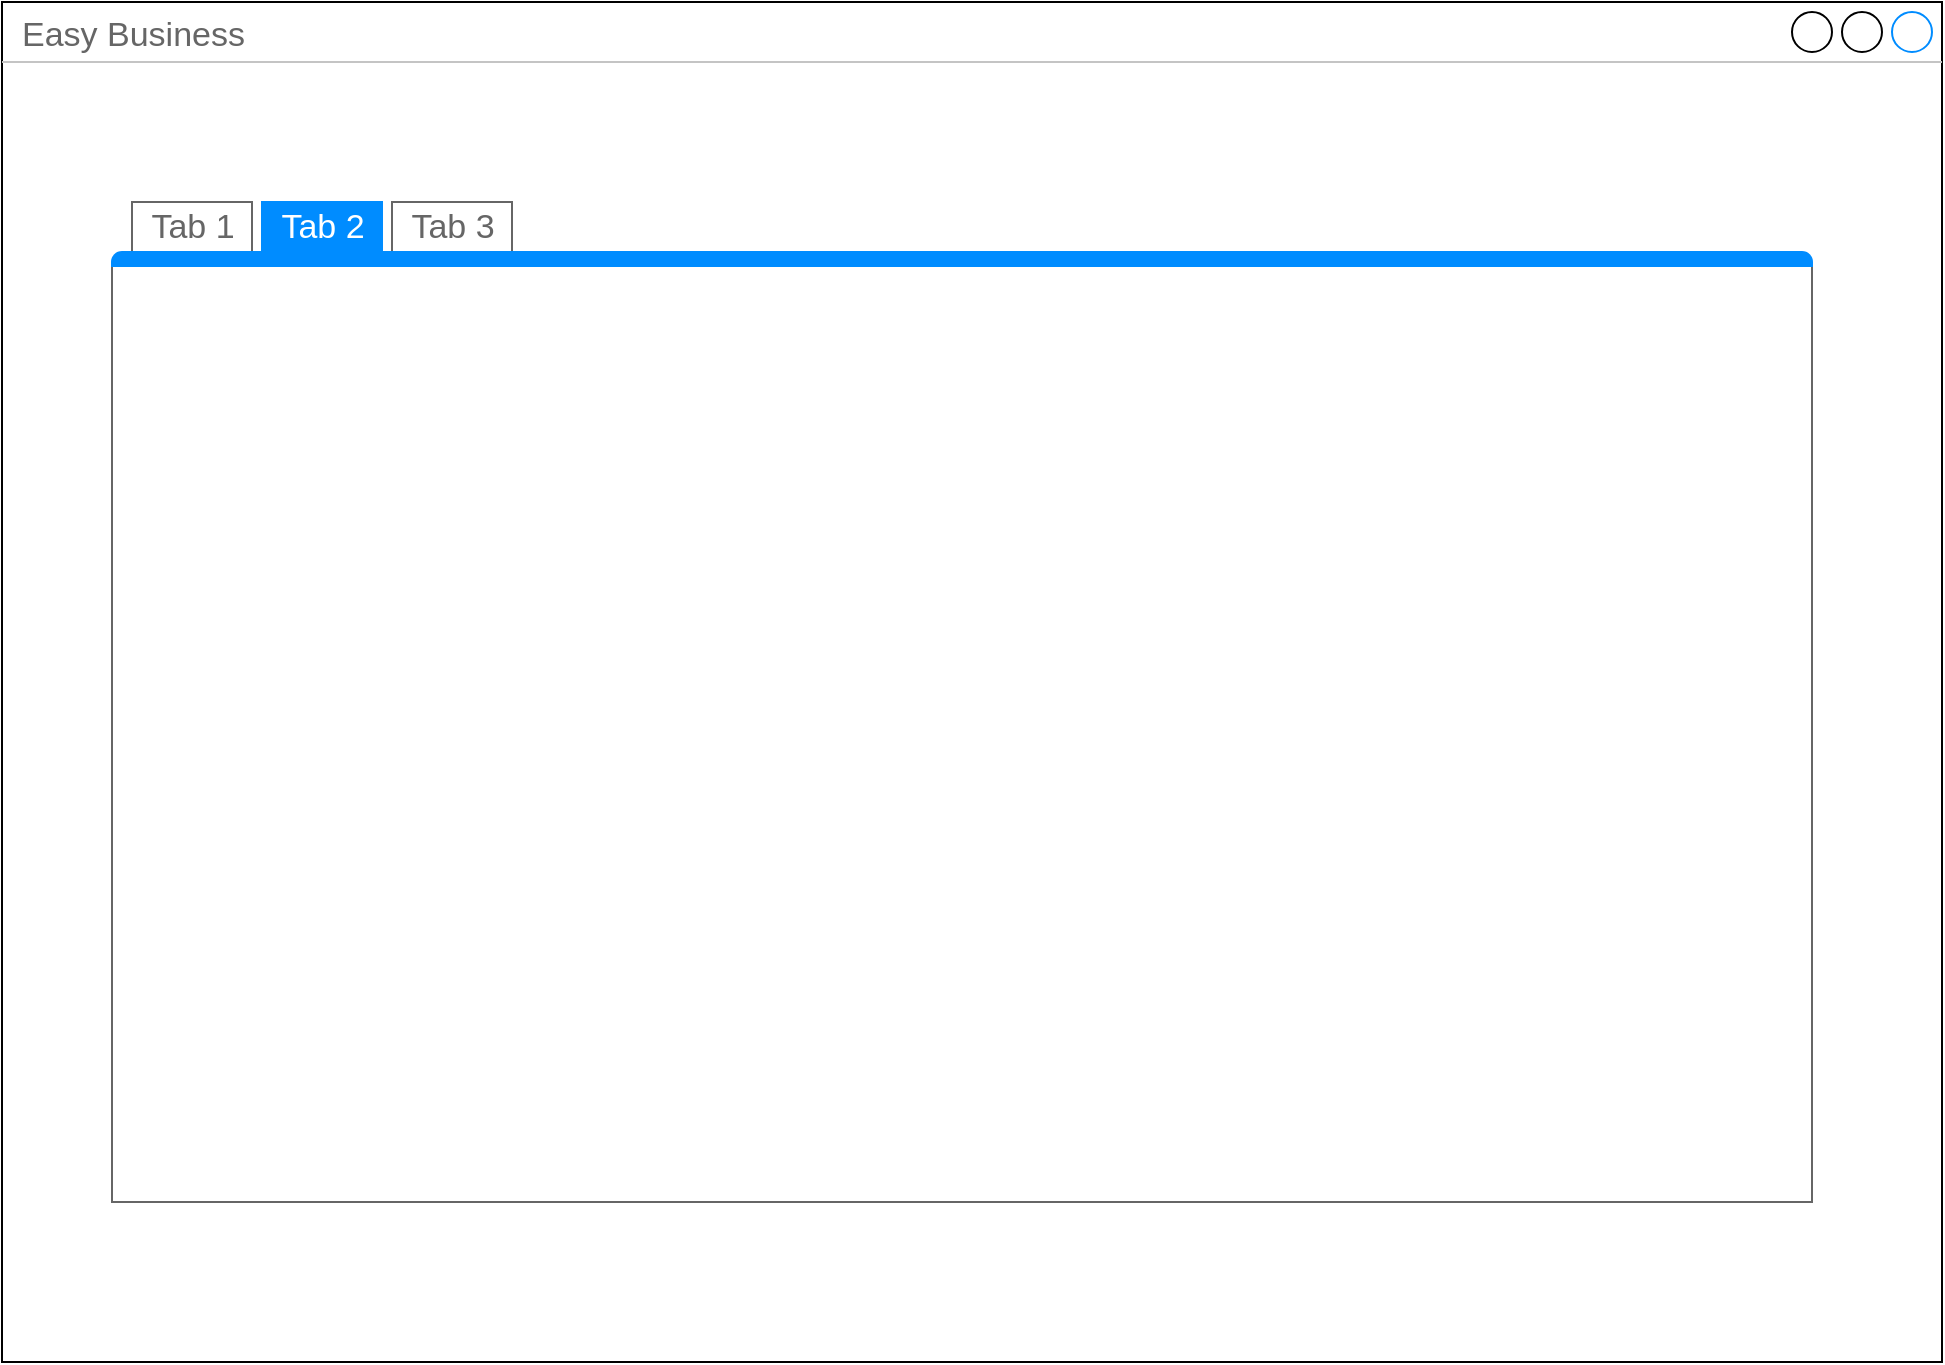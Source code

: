 <mxfile version="12.9.14" type="device"><diagram name="Page-1" id="03018318-947c-dd8e-b7a3-06fadd420f32"><mxGraphModel dx="1447" dy="750" grid="1" gridSize="10" guides="1" tooltips="1" connect="1" arrows="1" fold="1" page="1" pageScale="1" pageWidth="1100" pageHeight="850" background="#ffffff" math="0" shadow="0"><root><mxCell id="0"/><mxCell id="1" parent="0"/><mxCell id="GKqusmprQEj4GwPbGQMT-1" value="Easy Business" style="strokeWidth=1;shadow=0;dashed=0;align=center;html=1;shape=mxgraph.mockup.containers.window;align=left;verticalAlign=top;spacingLeft=8;strokeColor2=#008cff;strokeColor3=#c4c4c4;fontColor=#666666;mainText=;fontSize=17;labelBackgroundColor=none;" vertex="1" parent="1"><mxGeometry x="65" y="110" width="970" height="680" as="geometry"/></mxCell><mxCell id="GKqusmprQEj4GwPbGQMT-26" value="" style="strokeWidth=1;shadow=0;dashed=0;align=center;html=1;shape=mxgraph.mockup.containers.marginRect2;rectMarginTop=32;strokeColor=#666666;gradientColor=none;" vertex="1" parent="1"><mxGeometry x="120" y="210" width="850" height="500" as="geometry"/></mxCell><mxCell id="GKqusmprQEj4GwPbGQMT-27" value="Tab 1" style="strokeColor=inherit;fillColor=inherit;gradientColor=inherit;strokeWidth=1;shadow=0;dashed=0;align=center;html=1;shape=mxgraph.mockup.containers.rrect;rSize=0;fontSize=17;fontColor=#666666;gradientColor=none;" vertex="1" parent="GKqusmprQEj4GwPbGQMT-26"><mxGeometry width="60" height="25" relative="1" as="geometry"><mxPoint x="10" as="offset"/></mxGeometry></mxCell><mxCell id="GKqusmprQEj4GwPbGQMT-28" value="Tab 2" style="strokeWidth=1;shadow=0;dashed=0;align=center;html=1;shape=mxgraph.mockup.containers.rrect;rSize=0;fontSize=17;fontColor=#ffffff;strokeColor=#008cff;fillColor=#008cff;" vertex="1" parent="GKqusmprQEj4GwPbGQMT-26"><mxGeometry width="60" height="25" relative="1" as="geometry"><mxPoint x="75" as="offset"/></mxGeometry></mxCell><mxCell id="GKqusmprQEj4GwPbGQMT-29" value="Tab 3" style="strokeColor=inherit;fillColor=inherit;gradientColor=inherit;strokeWidth=1;shadow=0;dashed=0;align=center;html=1;shape=mxgraph.mockup.containers.rrect;rSize=0;fontSize=17;fontColor=#666666;gradientColor=none;" vertex="1" parent="GKqusmprQEj4GwPbGQMT-26"><mxGeometry width="60" height="25" relative="1" as="geometry"><mxPoint x="140" as="offset"/></mxGeometry></mxCell><mxCell id="GKqusmprQEj4GwPbGQMT-30" value="" style="strokeWidth=1;shadow=0;dashed=0;align=center;html=1;shape=mxgraph.mockup.containers.topButton;rSize=5;strokeColor=#008cff;fillColor=#008cff;gradientColor=none;resizeWidth=1;movable=0;deletable=1;" vertex="1" parent="GKqusmprQEj4GwPbGQMT-26"><mxGeometry width="850" height="7" relative="1" as="geometry"><mxPoint y="25" as="offset"/></mxGeometry></mxCell></root></mxGraphModel></diagram></mxfile>